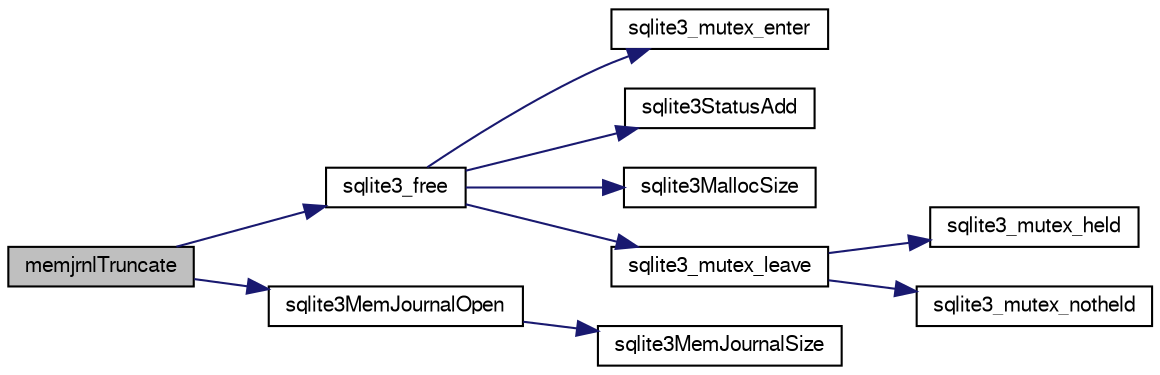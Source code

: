 digraph "memjrnlTruncate"
{
  edge [fontname="FreeSans",fontsize="10",labelfontname="FreeSans",labelfontsize="10"];
  node [fontname="FreeSans",fontsize="10",shape=record];
  rankdir="LR";
  Node165118 [label="memjrnlTruncate",height=0.2,width=0.4,color="black", fillcolor="grey75", style="filled", fontcolor="black"];
  Node165118 -> Node165119 [color="midnightblue",fontsize="10",style="solid",fontname="FreeSans"];
  Node165119 [label="sqlite3_free",height=0.2,width=0.4,color="black", fillcolor="white", style="filled",URL="$sqlite3_8c.html#a6552349e36a8a691af5487999ab09519"];
  Node165119 -> Node165120 [color="midnightblue",fontsize="10",style="solid",fontname="FreeSans"];
  Node165120 [label="sqlite3_mutex_enter",height=0.2,width=0.4,color="black", fillcolor="white", style="filled",URL="$sqlite3_8c.html#a1c12cde690bd89f104de5cbad12a6bf5"];
  Node165119 -> Node165121 [color="midnightblue",fontsize="10",style="solid",fontname="FreeSans"];
  Node165121 [label="sqlite3StatusAdd",height=0.2,width=0.4,color="black", fillcolor="white", style="filled",URL="$sqlite3_8c.html#afa029f93586aeab4cc85360905dae9cd"];
  Node165119 -> Node165122 [color="midnightblue",fontsize="10",style="solid",fontname="FreeSans"];
  Node165122 [label="sqlite3MallocSize",height=0.2,width=0.4,color="black", fillcolor="white", style="filled",URL="$sqlite3_8c.html#acf5d2a5f35270bafb050bd2def576955"];
  Node165119 -> Node165123 [color="midnightblue",fontsize="10",style="solid",fontname="FreeSans"];
  Node165123 [label="sqlite3_mutex_leave",height=0.2,width=0.4,color="black", fillcolor="white", style="filled",URL="$sqlite3_8c.html#a5838d235601dbd3c1fa993555c6bcc93"];
  Node165123 -> Node165124 [color="midnightblue",fontsize="10",style="solid",fontname="FreeSans"];
  Node165124 [label="sqlite3_mutex_held",height=0.2,width=0.4,color="black", fillcolor="white", style="filled",URL="$sqlite3_8c.html#acf77da68932b6bc163c5e68547ecc3e7"];
  Node165123 -> Node165125 [color="midnightblue",fontsize="10",style="solid",fontname="FreeSans"];
  Node165125 [label="sqlite3_mutex_notheld",height=0.2,width=0.4,color="black", fillcolor="white", style="filled",URL="$sqlite3_8c.html#a83967c837c1c000d3b5adcfaa688f5dc"];
  Node165118 -> Node165126 [color="midnightblue",fontsize="10",style="solid",fontname="FreeSans"];
  Node165126 [label="sqlite3MemJournalOpen",height=0.2,width=0.4,color="black", fillcolor="white", style="filled",URL="$sqlite3_8c.html#ad464be0cdcbcfad82c33db47ba916bf4"];
  Node165126 -> Node165127 [color="midnightblue",fontsize="10",style="solid",fontname="FreeSans"];
  Node165127 [label="sqlite3MemJournalSize",height=0.2,width=0.4,color="black", fillcolor="white", style="filled",URL="$sqlite3_8c.html#a467faa8c56423e1d71f1edcdf788ea01"];
}
